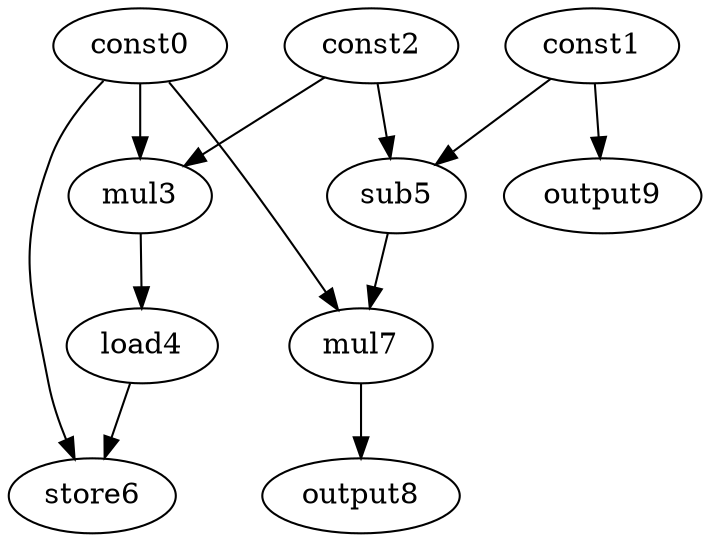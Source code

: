 digraph G { 
const0[opcode=const]; 
const1[opcode=const]; 
const2[opcode=const]; 
mul3[opcode=mul]; 
load4[opcode=load]; 
sub5[opcode=sub]; 
store6[opcode=store]; 
mul7[opcode=mul]; 
output8[opcode=output]; 
output9[opcode=output]; 
const0->mul3[operand=0];
const2->mul3[operand=1];
const1->sub5[operand=0];
const2->sub5[operand=1];
const1->output9[operand=0];
mul3->load4[operand=0];
const0->mul7[operand=0];
sub5->mul7[operand=1];
const0->store6[operand=0];
load4->store6[operand=1];
mul7->output8[operand=0];
}
